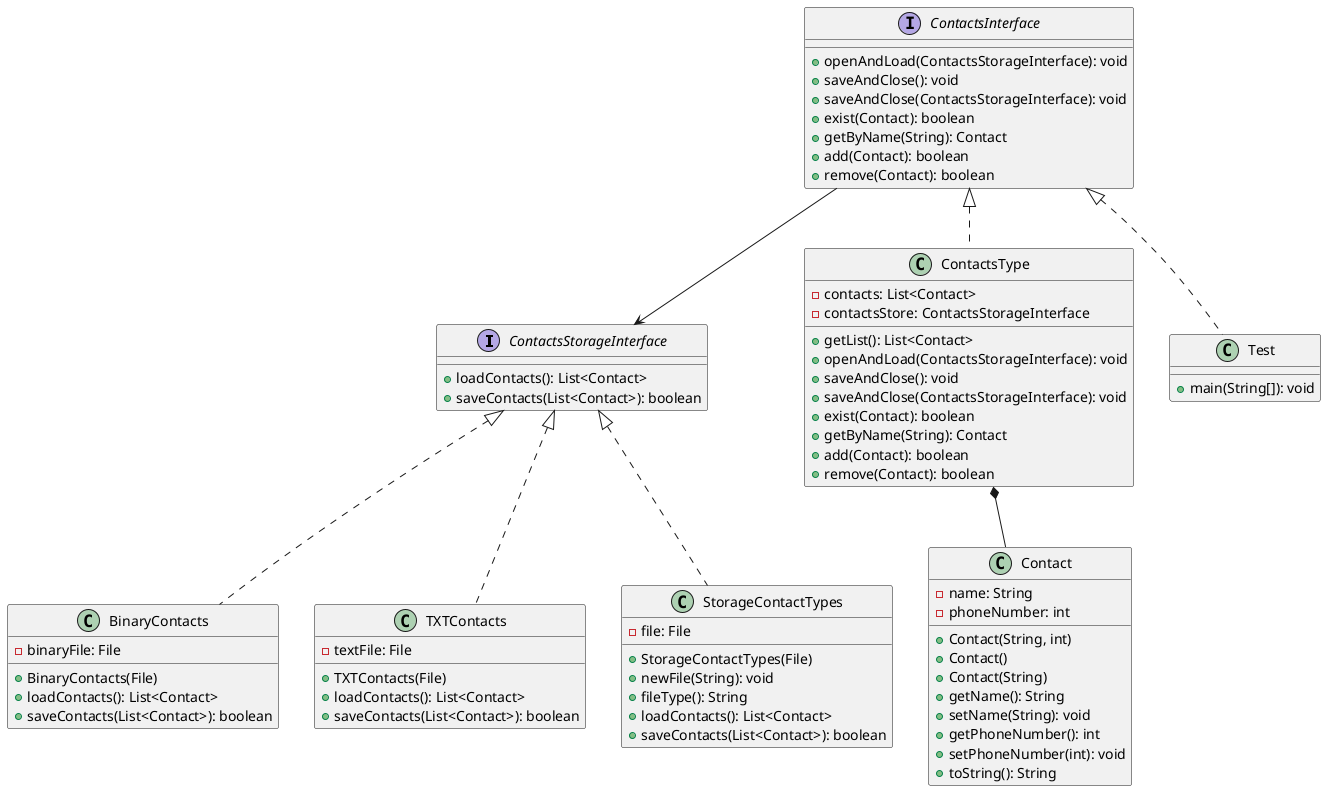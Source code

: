 @startuml

interface ContactsStorageInterface {
    + loadContacts(): List<Contact>
    + saveContacts(List<Contact>): boolean
}

class BinaryContacts {
    - binaryFile: File
    + BinaryContacts(File)
    + loadContacts(): List<Contact>
    + saveContacts(List<Contact>): boolean
}

class TXTContacts {
    - textFile: File
    + TXTContacts(File)
    + loadContacts(): List<Contact>
    + saveContacts(List<Contact>): boolean
}

interface ContactsInterface {
    + openAndLoad(ContactsStorageInterface): void
    + saveAndClose(): void
    + saveAndClose(ContactsStorageInterface): void
    + exist(Contact): boolean
    + getByName(String): Contact
    + add(Contact): boolean
    + remove(Contact): boolean
}

class ContactsType {
    - contacts: List<Contact>
    - contactsStore: ContactsStorageInterface
    + getList(): List<Contact>
    + openAndLoad(ContactsStorageInterface): void
    + saveAndClose(): void
    + saveAndClose(ContactsStorageInterface): void
    + exist(Contact): boolean
    + getByName(String): Contact
    + add(Contact): boolean
    + remove(Contact): boolean
}

class Contact {
    - name: String
    - phoneNumber: int
    + Contact(String, int)
    + Contact()
    + Contact(String)
    + getName(): String
    + setName(String): void
    + getPhoneNumber(): int
    + setPhoneNumber(int): void
    + toString(): String
}

class StorageContactTypes {
    - file: File
    + StorageContactTypes(File)
    + newFile(String): void
    + fileType(): String
    + loadContacts(): List<Contact>
    + saveContacts(List<Contact>): boolean
}

class Test {
    + main(String[]): void
}

ContactsStorageInterface <|.. BinaryContacts
ContactsStorageInterface <|.. TXTContacts
ContactsInterface <|.. ContactsType
ContactsStorageInterface <|.. StorageContactTypes
ContactsInterface <|.. Test
ContactsInterface --> ContactsStorageInterface
ContactsType *-- Contact

@enduml

